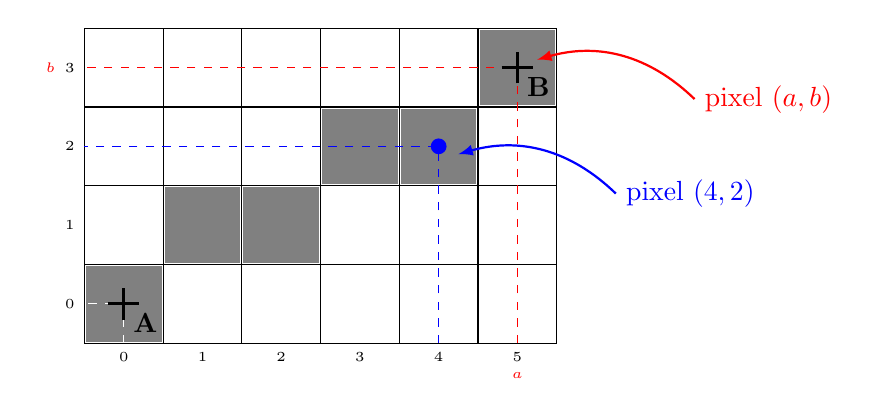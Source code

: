 \tikzstyle{arrow} = [->,>=latex,thick]
\begin{tikzpicture}[scale=1]

\def\xmax{5}
\def\ymax{3}
\pgfmathsetmacro\xmaxplus{int(\xmax +1)}
\pgfmathsetmacro\ymaxplus{int(\ymax +1)}

\newcommand{\pixel}[2]{\fill[gray] (#1-0.48,#2-0.48) rectangle ++(0.96,0.96);}

\newcommand{\cross}[3]{
\draw[black,very thick] (#1-0.2,#2)--++(0.4,0);
\draw[black,very thick] (#1,#2-0.2)--++(0,0.4);
\node[black, below right] at (#1,#2) {#3};
}

\draw[thin,xshift=-0.5cm,yshift=-0.5cm] (0,0) grid (\xmaxplus,\ymaxplus);

%\draw[arrow,thick] (0,0)--(\xmax+1,0) node[right]{$i$};
%\draw[arrow,thick] (0,0)--(0,\ymax+1) node[above]{$j$};

\foreach \x in {0,...,\xmax}{
    \node[below] at (\x,-0.5) {\tiny $\x$};
}
\foreach \y in {0,...,\ymax}{
    \node[left] at (-0.5,\y) {\tiny $\y$};
}

% Pixel of the segments from (0,0) to (a,b)
\pgfmathsetmacro\a{\xmax}
\pgfmathsetmacro\b{\ymax}

\foreach \i in {0,...,\a}{
  \pgfmathtruncatemacro\j{round(\i*\b/\a-0.01)};
  \pixel{\i}{\j};
 
} 
% Rk : the "-0.01" is because round(0.5)=1 and we want round(0.5)=0

\draw[dashed, white] (0,-0.5) -- (0,0) -- (-0.5,0);
\cross{0}{0}{$\mathbf{A}$};


\draw[dashed, red] (5,-0.5) -- (5,3) -- (-0.5,3);
\draw[arrow,<-,red] (5.25,3.1) to[bend left] ++(2,-0.5) node[right]{pixel $(a,b)$};
\node[below,red] at (5,-0.75) {\tiny $a$};
\node[left,red] at (-0.75,3) {\tiny $b$};

\cross{\a}{\b}{$\mathbf{B}$};

\draw[dashed, blue] (4,-0.5) -- (4,2) -- (-0.5,2);
\draw[arrow,<-,blue] (4.25,1.9) to[bend left] ++(2,-0.5) node[right]{pixel $(4,2)$};
\fill[blue] (4,2) circle (0.1);



%\fill[blue] (4,2) circle (0.1);

\end{tikzpicture}